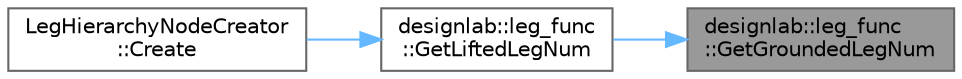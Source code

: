 digraph "designlab::leg_func::GetGroundedLegNum"
{
 // LATEX_PDF_SIZE
  bgcolor="transparent";
  edge [fontname=Helvetica,fontsize=10,labelfontname=Helvetica,labelfontsize=10];
  node [fontname=Helvetica,fontsize=10,shape=box,height=0.2,width=0.4];
  rankdir="RL";
  Node1 [id="Node000001",label="designlab::leg_func\l::GetGroundedLegNum",height=0.2,width=0.4,color="gray40", fillcolor="grey60", style="filled", fontcolor="black",tooltip="接地している脚の本数を返す関数．"];
  Node1 -> Node2 [id="edge1_Node000001_Node000002",dir="back",color="steelblue1",style="solid",tooltip=" "];
  Node2 [id="Node000002",label="designlab::leg_func\l::GetLiftedLegNum",height=0.2,width=0.4,color="grey40", fillcolor="white", style="filled",URL="$namespacedesignlab_1_1leg__func.html#a783362f08ae38b6e3f5cb09aad52d51b",tooltip="遊脚している脚の本数を返す関数．"];
  Node2 -> Node3 [id="edge2_Node000002_Node000003",dir="back",color="steelblue1",style="solid",tooltip=" "];
  Node3 [id="Node000003",label="LegHierarchyNodeCreator\l::Create",height=0.2,width=0.4,color="grey40", fillcolor="white", style="filled",URL="$class_leg_hierarchy_node_creator.html#aa675602c796e20af5aa27a600ed0c935",tooltip="現在のノードから次のノード群を生成する"];
}
